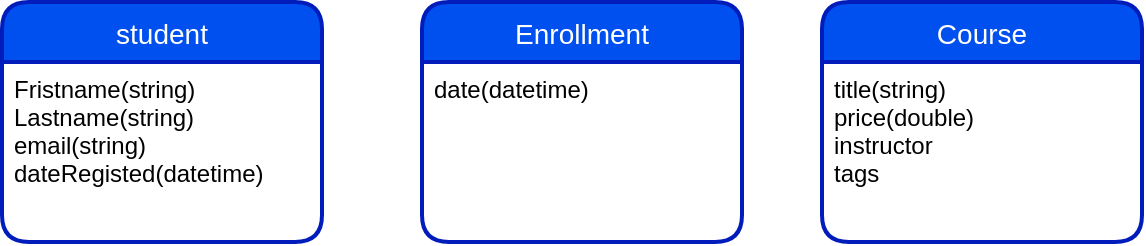 <mxfile version="14.7.6" type="github">
  <diagram id="AUfz9sJ-i7cBzn3_MVvI" name="Page-1">
    <mxGraphModel dx="716" dy="396" grid="1" gridSize="10" guides="1" tooltips="1" connect="1" arrows="1" fold="1" page="1" pageScale="1" pageWidth="827" pageHeight="1169" math="0" shadow="0">
      <root>
        <mxCell id="0" />
        <mxCell id="1" parent="0" />
        <mxCell id="SG8uifC5HfH_xVNkbZvD-1" value="student" style="swimlane;childLayout=stackLayout;horizontal=1;startSize=30;horizontalStack=0;rounded=1;fontSize=14;fontStyle=0;strokeWidth=2;resizeParent=0;resizeLast=1;shadow=0;dashed=0;align=center;fillColor=#0050ef;strokeColor=#001DBC;fontColor=#ffffff;" parent="1" vertex="1">
          <mxGeometry x="50" y="160" width="160" height="120" as="geometry" />
        </mxCell>
        <mxCell id="SG8uifC5HfH_xVNkbZvD-2" value="Fristname(string)&#xa;Lastname(string)&#xa;email(string)&#xa;dateRegisted(datetime)" style="align=left;strokeColor=none;fillColor=none;spacingLeft=4;fontSize=12;verticalAlign=top;resizable=0;rotatable=0;part=1;" parent="SG8uifC5HfH_xVNkbZvD-1" vertex="1">
          <mxGeometry y="30" width="160" height="90" as="geometry" />
        </mxCell>
        <mxCell id="SG8uifC5HfH_xVNkbZvD-9" value="Course" style="swimlane;childLayout=stackLayout;horizontal=1;startSize=30;horizontalStack=0;rounded=1;fontSize=14;fontStyle=0;strokeWidth=2;resizeParent=0;resizeLast=1;shadow=0;dashed=0;align=center;fillColor=#0050ef;strokeColor=#001DBC;fontColor=#ffffff;" parent="1" vertex="1">
          <mxGeometry x="460" y="160" width="160" height="120" as="geometry" />
        </mxCell>
        <mxCell id="SG8uifC5HfH_xVNkbZvD-10" value="title(string)&#xa;price(double)&#xa;instructor&#xa;tags" style="align=left;strokeColor=none;fillColor=none;spacingLeft=4;fontSize=12;verticalAlign=top;resizable=0;rotatable=0;part=1;" parent="SG8uifC5HfH_xVNkbZvD-9" vertex="1">
          <mxGeometry y="30" width="160" height="90" as="geometry" />
        </mxCell>
        <mxCell id="op4RtSuXvCGc1HDcqHbk-1" value="Enrollment" style="swimlane;childLayout=stackLayout;horizontal=1;startSize=30;horizontalStack=0;rounded=1;fontSize=14;fontStyle=0;strokeWidth=2;resizeParent=0;resizeLast=1;shadow=0;dashed=0;align=center;fillColor=#0050ef;strokeColor=#001DBC;fontColor=#ffffff;" vertex="1" parent="1">
          <mxGeometry x="260" y="160" width="160" height="120" as="geometry" />
        </mxCell>
        <mxCell id="op4RtSuXvCGc1HDcqHbk-2" value="date(datetime)" style="align=left;spacingLeft=4;fontSize=12;verticalAlign=top;resizable=0;rotatable=0;part=1;strokeColor=none;fillColor=none;dashed=1;" vertex="1" parent="op4RtSuXvCGc1HDcqHbk-1">
          <mxGeometry y="30" width="160" height="90" as="geometry" />
        </mxCell>
      </root>
    </mxGraphModel>
  </diagram>
</mxfile>
